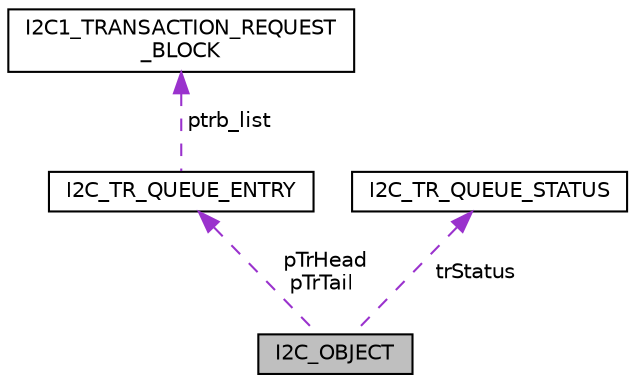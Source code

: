 digraph "I2C_OBJECT"
{
 // LATEX_PDF_SIZE
  edge [fontname="Helvetica",fontsize="10",labelfontname="Helvetica",labelfontsize="10"];
  node [fontname="Helvetica",fontsize="10",shape=record];
  Node1 [label="I2C_OBJECT",height=0.2,width=0.4,color="black", fillcolor="grey75", style="filled", fontcolor="black",tooltip=" "];
  Node2 -> Node1 [dir="back",color="darkorchid3",fontsize="10",style="dashed",label=" pTrHead\npTrTail" ,fontname="Helvetica"];
  Node2 [label="I2C_TR_QUEUE_ENTRY",height=0.2,width=0.4,color="black", fillcolor="white", style="filled",URL="$struct_i2_c___t_r___q_u_e_u_e___e_n_t_r_y.html",tooltip=" "];
  Node3 -> Node2 [dir="back",color="darkorchid3",fontsize="10",style="dashed",label=" ptrb_list" ,fontname="Helvetica"];
  Node3 [label="I2C1_TRANSACTION_REQUEST\l_BLOCK",height=0.2,width=0.4,color="black", fillcolor="white", style="filled",URL="$struct_i2_c1___t_r_a_n_s_a_c_t_i_o_n___r_e_q_u_e_s_t___b_l_o_c_k.html",tooltip=" "];
  Node4 -> Node1 [dir="back",color="darkorchid3",fontsize="10",style="dashed",label=" trStatus" ,fontname="Helvetica"];
  Node4 [label="I2C_TR_QUEUE_STATUS",height=0.2,width=0.4,color="black", fillcolor="white", style="filled",URL="$union_i2_c___t_r___q_u_e_u_e___s_t_a_t_u_s.html",tooltip=" "];
}
